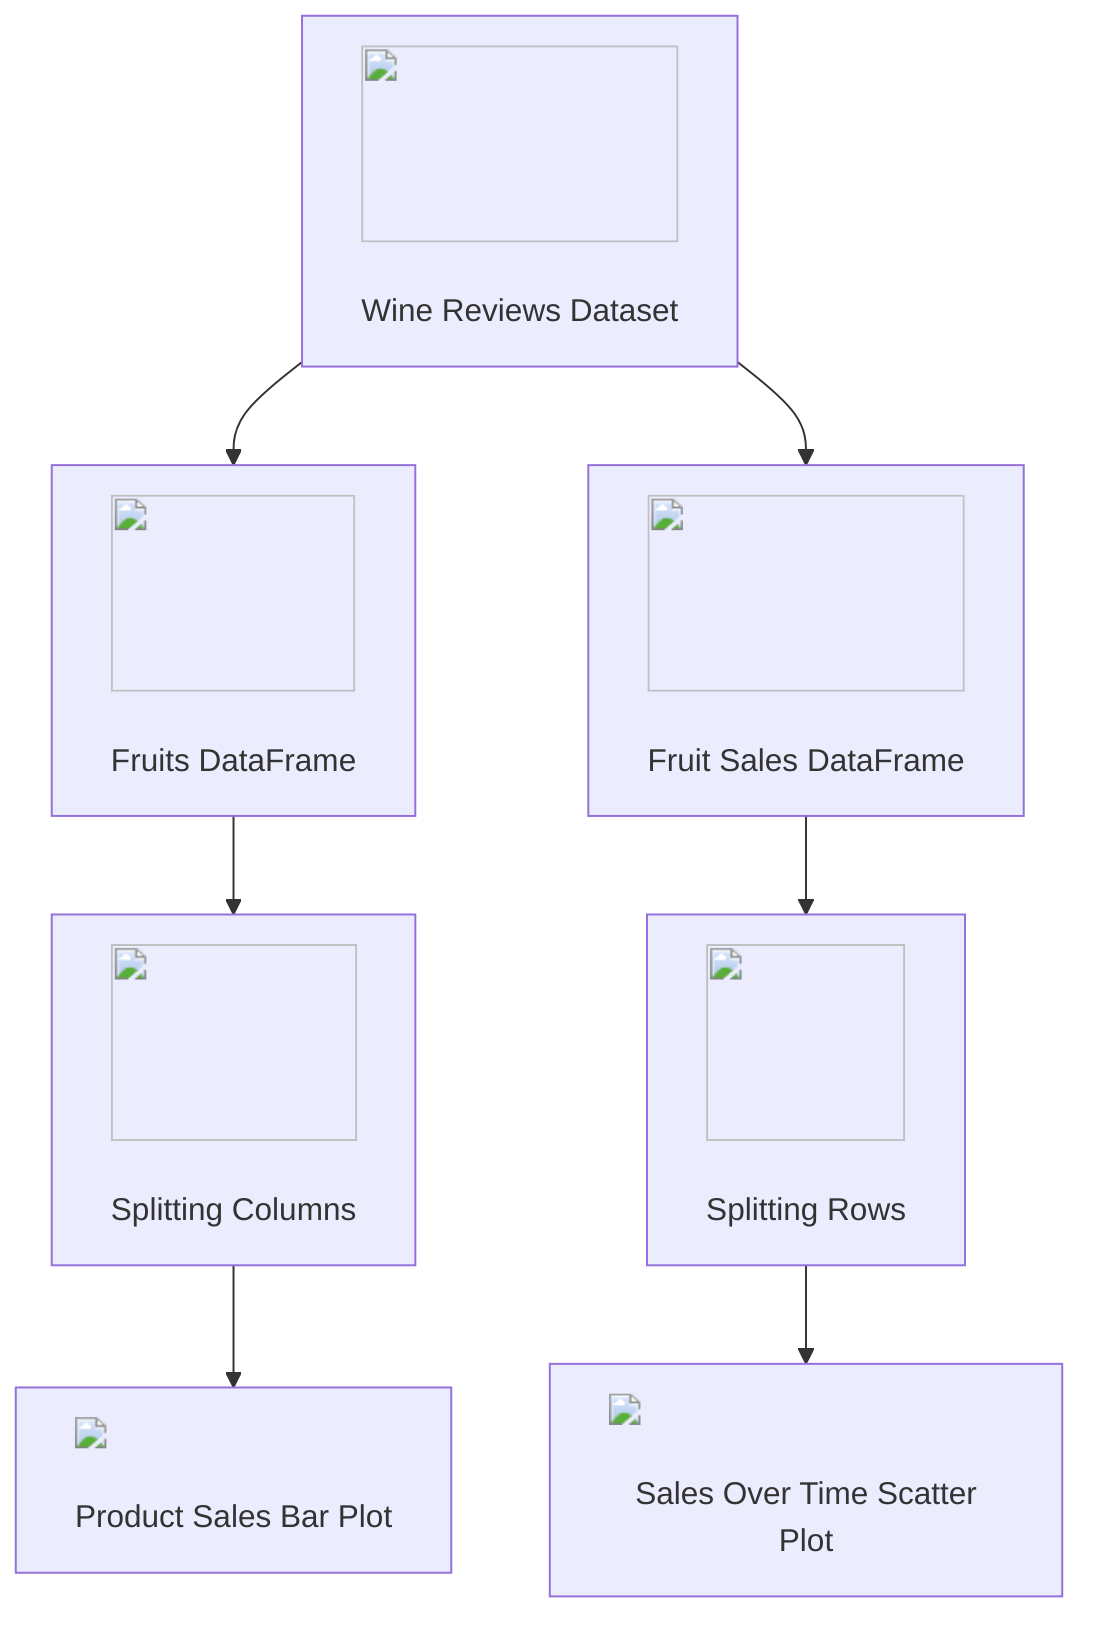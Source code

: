 flowchart TD
    A["<img src='icons/file.svg' width=100 height=100/> <br/> Wine Reviews Dataset"] --> B["<img src='icons/table.svg' width=100 height=100/> <br/> Fruits DataFrame"]
    A --> C["<img src='icons/table.svg' width=100 height=100/> <br/> Fruit Sales DataFrame"]
    B --> D["<img src='icons/column_split.svg' width=100 height=100/> <br/> Splitting Columns"]
    C --> E["<img src='icons/row_split.svg' width=100 height=100/> <br/> Splitting Rows"]
    D --> F["<img src='dummy_plots/barplot_template.svg'/> <br/> Product Sales Bar Plot"]
    E --> G["<img src='dummy_plots/scatter_plot_template.svg'/> <br/> Sales Over Time Scatter Plot"]